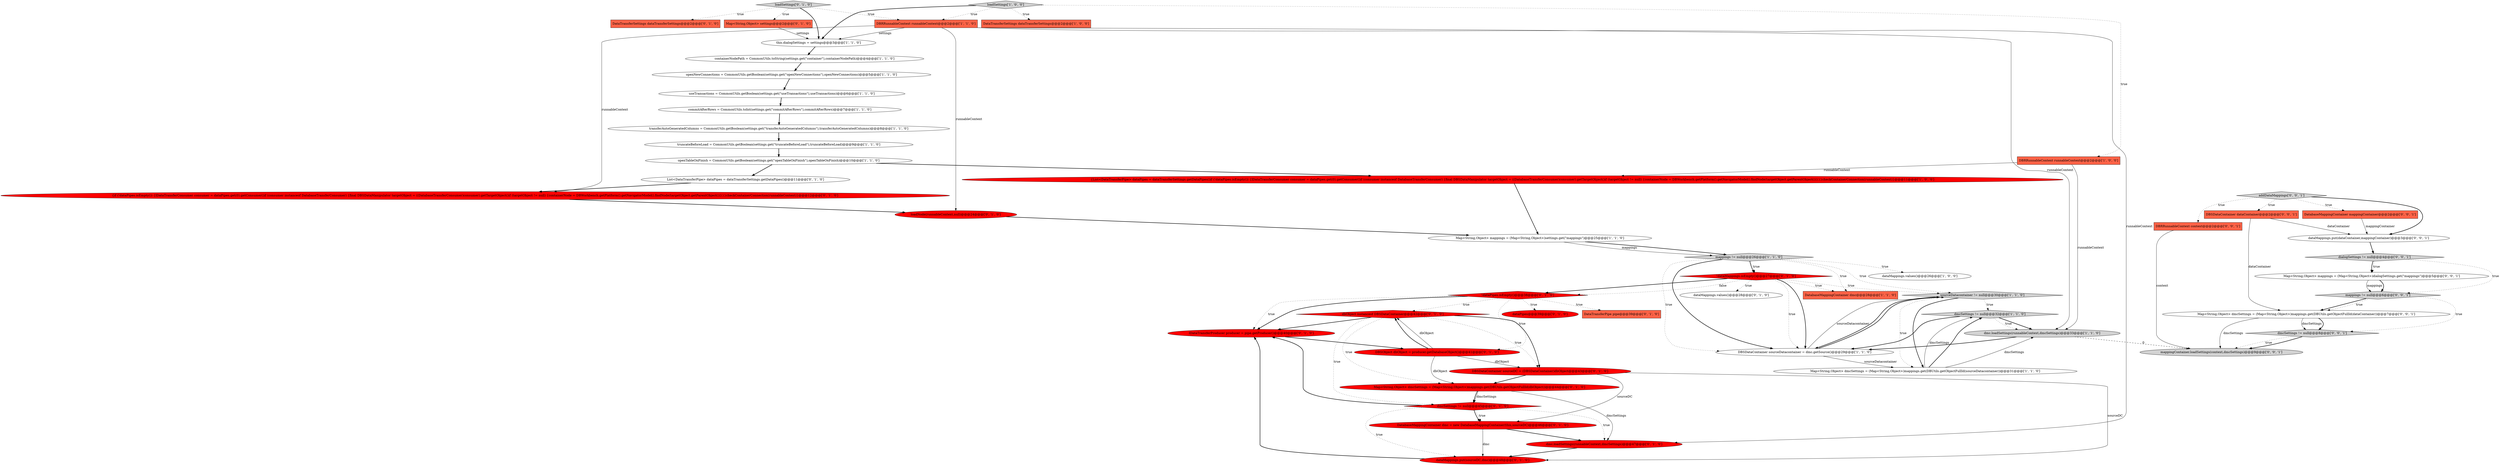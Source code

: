 digraph {
21 [style = filled, label = "this.dialogSettings = settings@@@3@@@['1', '1', '0']", fillcolor = white, shape = ellipse image = "AAA0AAABBB1BBB"];
14 [style = filled, label = "useTransactions = CommonUtils.getBoolean(settings.get(\"useTransactions\"),useTransactions)@@@6@@@['1', '1', '0']", fillcolor = white, shape = ellipse image = "AAA0AAABBB1BBB"];
13 [style = filled, label = "Map<String,Object> mappings = (Map<String,Object>)settings.get(\"mappings\")@@@25@@@['1', '1', '0']", fillcolor = white, shape = ellipse image = "AAA0AAABBB1BBB"];
1 [style = filled, label = "DataTransferSettings dataTransferSettings@@@2@@@['1', '0', '0']", fillcolor = tomato, shape = box image = "AAA0AAABBB1BBB"];
34 [style = filled, label = "List<DataTransferPipe> dataPipes = dataTransferSettings.getDataPipes()@@@11@@@['0', '1', '0']", fillcolor = white, shape = ellipse image = "AAA0AAABBB2BBB"];
36 [style = filled, label = "!dataPipes.isEmpty()@@@38@@@['0', '1', '0']", fillcolor = red, shape = diamond image = "AAA1AAABBB2BBB"];
23 [style = filled, label = "dbObject instanceof DBSDataContainer@@@42@@@['0', '1', '0']", fillcolor = red, shape = diamond image = "AAA1AAABBB2BBB"];
19 [style = filled, label = "loadSettings['1', '0', '0']", fillcolor = lightgray, shape = diamond image = "AAA0AAABBB1BBB"];
6 [style = filled, label = "dataMappings.values()@@@26@@@['1', '0', '0']", fillcolor = white, shape = ellipse image = "AAA0AAABBB1BBB"];
47 [style = filled, label = "DBSDataContainer dataContainer@@@2@@@['0', '0', '1']", fillcolor = tomato, shape = box image = "AAA0AAABBB3BBB"];
49 [style = filled, label = "dmcSettings != null@@@8@@@['0', '0', '1']", fillcolor = lightgray, shape = diamond image = "AAA0AAABBB3BBB"];
18 [style = filled, label = "dmcSettings != null@@@32@@@['1', '1', '0']", fillcolor = lightgray, shape = diamond image = "AAA0AAABBB1BBB"];
12 [style = filled, label = "containerNodePath = CommonUtils.toString(settings.get(\"container\"),containerNodePath)@@@4@@@['1', '1', '0']", fillcolor = white, shape = ellipse image = "AAA0AAABBB1BBB"];
9 [style = filled, label = "dmc.loadSettings(runnableContext,dmcSettings)@@@33@@@['1', '1', '0']", fillcolor = lightgray, shape = ellipse image = "AAA0AAABBB1BBB"];
3 [style = filled, label = "openTableOnFinish = CommonUtils.getBoolean(settings.get(\"openTableOnFinish\"),openTableOnFinish)@@@10@@@['1', '1', '0']", fillcolor = white, shape = ellipse image = "AAA0AAABBB1BBB"];
31 [style = filled, label = "loadSettings['0', '1', '0']", fillcolor = lightgray, shape = diamond image = "AAA0AAABBB2BBB"];
41 [style = filled, label = "dataPipes@@@39@@@['0', '1', '0']", fillcolor = red, shape = ellipse image = "AAA1AAABBB2BBB"];
16 [style = filled, label = "DBRRunnableContext runnableContext@@@2@@@['1', '1', '0']", fillcolor = tomato, shape = box image = "AAA0AAABBB1BBB"];
44 [style = filled, label = "dataMappings.put(dataContainer,mappingContainer)@@@3@@@['0', '0', '1']", fillcolor = white, shape = ellipse image = "AAA0AAABBB3BBB"];
45 [style = filled, label = "addDataMappings['0', '0', '1']", fillcolor = lightgray, shape = diamond image = "AAA0AAABBB3BBB"];
27 [style = filled, label = "loadNode(runnableContext,null)@@@24@@@['0', '1', '0']", fillcolor = red, shape = ellipse image = "AAA1AAABBB2BBB"];
8 [style = filled, label = "sourceDatacontainer != null@@@30@@@['1', '1', '0']", fillcolor = lightgray, shape = diamond image = "AAA0AAABBB1BBB"];
0 [style = filled, label = "mappings != null@@@26@@@['1', '1', '0']", fillcolor = lightgray, shape = diamond image = "AAA0AAABBB1BBB"];
32 [style = filled, label = "IDataTransferProducer producer = pipe.getProducer()@@@40@@@['0', '1', '0']", fillcolor = red, shape = ellipse image = "AAA1AAABBB2BBB"];
51 [style = filled, label = "dialogSettings != null@@@4@@@['0', '0', '1']", fillcolor = lightgray, shape = diamond image = "AAA0AAABBB3BBB"];
52 [style = filled, label = "DatabaseMappingContainer mappingContainer@@@2@@@['0', '0', '1']", fillcolor = tomato, shape = box image = "AAA0AAABBB3BBB"];
24 [style = filled, label = "DatabaseMappingContainer dmc = new DatabaseMappingContainer(this,sourceDC)@@@46@@@['0', '1', '0']", fillcolor = red, shape = ellipse image = "AAA1AAABBB2BBB"];
29 [style = filled, label = "!dataMappings.isEmpty()@@@27@@@['0', '1', '0']", fillcolor = red, shape = diamond image = "AAA1AAABBB2BBB"];
5 [style = filled, label = "openNewConnections = CommonUtils.getBoolean(settings.get(\"openNewConnections\"),openNewConnections)@@@5@@@['1', '1', '0']", fillcolor = white, shape = ellipse image = "AAA0AAABBB1BBB"];
20 [style = filled, label = "transferAutoGeneratedColumns = CommonUtils.getBoolean(settings.get(\"transferAutoGeneratedColumns\"),transferAutoGeneratedColumns)@@@8@@@['1', '1', '0']", fillcolor = white, shape = ellipse image = "AAA0AAABBB1BBB"];
4 [style = filled, label = "Map<String,Object> dmcSettings = (Map<String,Object>)mappings.get(DBUtils.getObjectFullId(sourceDatacontainer))@@@31@@@['1', '1', '0']", fillcolor = white, shape = ellipse image = "AAA0AAABBB1BBB"];
30 [style = filled, label = "dmc.loadSettings(runnableContext,dmcSettings)@@@47@@@['0', '1', '0']", fillcolor = red, shape = ellipse image = "AAA1AAABBB2BBB"];
26 [style = filled, label = "{if (!dataPipes.isEmpty()) {IDataTransferConsumer consumer = dataPipes.get(0).getConsumer()if (consumer instanceof DatabaseTransferConsumer) {final DBSDataManipulator targetObject = ((DatabaseTransferConsumer)consumer).getTargetObject()if (targetObject != null) {containerNode = DBWorkbench.getPlatform().getNavigatorModel().findNode(targetObject.getParentObject())}}}checkContainerConnection(runnableContext)}@@@12@@@['0', '1', '0']", fillcolor = red, shape = ellipse image = "AAA1AAABBB2BBB"];
37 [style = filled, label = "DataTransferPipe pipe@@@39@@@['0', '1', '0']", fillcolor = tomato, shape = box image = "AAA0AAABBB2BBB"];
2 [style = filled, label = "DBRRunnableContext runnableContext@@@2@@@['1', '0', '0']", fillcolor = tomato, shape = box image = "AAA0AAABBB1BBB"];
15 [style = filled, label = "truncateBeforeLoad = CommonUtils.getBoolean(settings.get(\"truncateBeforeLoad\"),truncateBeforeLoad)@@@9@@@['1', '1', '0']", fillcolor = white, shape = ellipse image = "AAA0AAABBB1BBB"];
33 [style = filled, label = "DBSDataContainer sourceDC = (DBSDataContainer)dbObject@@@43@@@['0', '1', '0']", fillcolor = red, shape = ellipse image = "AAA1AAABBB2BBB"];
48 [style = filled, label = "DBRRunnableContext context@@@2@@@['0', '0', '1']", fillcolor = tomato, shape = box image = "AAA0AAABBB3BBB"];
17 [style = filled, label = "commitAfterRows = CommonUtils.toInt(settings.get(\"commitAfterRows\"),commitAfterRows)@@@7@@@['1', '1', '0']", fillcolor = white, shape = ellipse image = "AAA0AAABBB1BBB"];
50 [style = filled, label = "Map<String,Object> dmcSettings = (Map<String,Object>)mappings.get(DBUtils.getObjectFullId(dataContainer))@@@7@@@['0', '0', '1']", fillcolor = white, shape = ellipse image = "AAA0AAABBB3BBB"];
40 [style = filled, label = "dmcSettings != null@@@45@@@['0', '1', '0']", fillcolor = red, shape = diamond image = "AAA1AAABBB2BBB"];
39 [style = filled, label = "dataMappings.put(sourceDC,dmc)@@@48@@@['0', '1', '0']", fillcolor = red, shape = ellipse image = "AAA1AAABBB2BBB"];
42 [style = filled, label = "mappings != null@@@6@@@['0', '0', '1']", fillcolor = lightgray, shape = diamond image = "AAA0AAABBB3BBB"];
7 [style = filled, label = "DBSDataContainer sourceDatacontainer = dmc.getSource()@@@29@@@['1', '1', '0']", fillcolor = white, shape = ellipse image = "AAA0AAABBB1BBB"];
38 [style = filled, label = "DBSObject dbObject = producer.getDatabaseObject()@@@41@@@['0', '1', '0']", fillcolor = red, shape = ellipse image = "AAA1AAABBB2BBB"];
43 [style = filled, label = "Map<String,Object> mappings = (Map<String,Object>)dialogSettings.get(\"mappings\")@@@5@@@['0', '0', '1']", fillcolor = white, shape = ellipse image = "AAA0AAABBB3BBB"];
28 [style = filled, label = "DataTransferSettings dataTransferSettings@@@2@@@['0', '1', '0']", fillcolor = tomato, shape = box image = "AAA0AAABBB2BBB"];
25 [style = filled, label = "Map<String,Object> dmcSettings = (Map<String,Object>)mappings.get(DBUtils.getObjectFullId(dbObject))@@@44@@@['0', '1', '0']", fillcolor = red, shape = ellipse image = "AAA1AAABBB2BBB"];
46 [style = filled, label = "mappingContainer.loadSettings(context,dmcSettings)@@@9@@@['0', '0', '1']", fillcolor = lightgray, shape = ellipse image = "AAA0AAABBB3BBB"];
11 [style = filled, label = "DatabaseMappingContainer dmc@@@28@@@['1', '1', '0']", fillcolor = tomato, shape = box image = "AAA0AAABBB1BBB"];
10 [style = filled, label = "{List<DataTransferPipe> dataPipes = dataTransferSettings.getDataPipes()if (!dataPipes.isEmpty()) {IDataTransferConsumer consumer = dataPipes.get(0).getConsumer()if (consumer instanceof DatabaseTransferConsumer) {final DBSDataManipulator targetObject = ((DatabaseTransferConsumer)consumer).getTargetObject()if (targetObject != null) {containerNode = DBWorkbench.getPlatform().getNavigatorModel().findNode(targetObject.getParentObject())}}}checkContainerConnection(runnableContext)}@@@11@@@['1', '0', '0']", fillcolor = red, shape = ellipse image = "AAA1AAABBB1BBB"];
22 [style = filled, label = "dataMappings.values()@@@28@@@['0', '1', '0']", fillcolor = white, shape = ellipse image = "AAA0AAABBB2BBB"];
35 [style = filled, label = "Map<String,Object> settings@@@2@@@['0', '1', '0']", fillcolor = tomato, shape = box image = "AAA0AAABBB2BBB"];
27->13 [style = bold, label=""];
33->24 [style = solid, label="sourceDC"];
40->39 [style = dotted, label="true"];
13->0 [style = solid, label="mappings"];
16->30 [style = solid, label="runnableContext"];
12->5 [style = bold, label=""];
38->23 [style = solid, label="dbObject"];
29->36 [style = dotted, label="false"];
2->10 [style = solid, label="runnableContext"];
38->33 [style = solid, label="dbObject"];
43->42 [style = bold, label=""];
14->17 [style = bold, label=""];
31->21 [style = bold, label=""];
9->7 [style = bold, label=""];
7->8 [style = bold, label=""];
0->6 [style = dotted, label="true"];
36->38 [style = dotted, label="true"];
8->4 [style = dotted, label="true"];
29->8 [style = dotted, label="true"];
24->30 [style = bold, label=""];
3->34 [style = bold, label=""];
44->51 [style = bold, label=""];
25->30 [style = solid, label="dmcSettings"];
23->33 [style = bold, label=""];
25->40 [style = solid, label="dmcSettings"];
52->44 [style = solid, label="mappingContainer"];
34->26 [style = bold, label=""];
33->25 [style = bold, label=""];
31->28 [style = dotted, label="true"];
51->42 [style = dotted, label="true"];
7->8 [style = solid, label="sourceDatacontainer"];
47->50 [style = solid, label="dataContainer"];
48->46 [style = solid, label="context"];
40->24 [style = bold, label=""];
51->43 [style = dotted, label="true"];
8->4 [style = bold, label=""];
9->46 [style = dashed, label="0"];
20->15 [style = bold, label=""];
0->11 [style = dotted, label="true"];
25->40 [style = bold, label=""];
0->7 [style = dotted, label="true"];
17->20 [style = bold, label=""];
50->46 [style = solid, label="dmcSettings"];
29->36 [style = bold, label=""];
43->42 [style = solid, label="mappings"];
45->52 [style = dotted, label="true"];
40->30 [style = dotted, label="true"];
0->29 [style = bold, label=""];
4->9 [style = solid, label="dmcSettings"];
4->18 [style = bold, label=""];
50->49 [style = bold, label=""];
2->9 [style = solid, label="runnableContext"];
0->7 [style = bold, label=""];
23->40 [style = dotted, label="true"];
0->8 [style = dotted, label="true"];
3->10 [style = bold, label=""];
26->27 [style = bold, label=""];
45->48 [style = dotted, label="true"];
49->46 [style = bold, label=""];
18->9 [style = bold, label=""];
8->18 [style = dotted, label="true"];
23->33 [style = dotted, label="true"];
38->25 [style = solid, label="dbObject"];
18->7 [style = bold, label=""];
49->46 [style = dotted, label="true"];
16->9 [style = solid, label="runnableContext"];
13->0 [style = bold, label=""];
19->1 [style = dotted, label="true"];
50->49 [style = solid, label="dmcSettings"];
31->35 [style = dotted, label="true"];
29->7 [style = dotted, label="true"];
23->32 [style = bold, label=""];
36->32 [style = dotted, label="true"];
24->39 [style = solid, label="dmc"];
16->27 [style = solid, label="runnableContext"];
15->3 [style = bold, label=""];
45->44 [style = bold, label=""];
36->37 [style = dotted, label="true"];
21->12 [style = bold, label=""];
29->22 [style = dotted, label="true"];
42->49 [style = dotted, label="true"];
10->13 [style = bold, label=""];
33->39 [style = solid, label="sourceDC"];
39->32 [style = bold, label=""];
18->9 [style = dotted, label="true"];
40->32 [style = bold, label=""];
51->43 [style = bold, label=""];
36->23 [style = dotted, label="true"];
23->25 [style = dotted, label="true"];
45->47 [style = dotted, label="true"];
29->11 [style = dotted, label="true"];
19->21 [style = bold, label=""];
36->41 [style = dotted, label="true"];
42->50 [style = bold, label=""];
4->18 [style = solid, label="dmcSettings"];
42->50 [style = dotted, label="true"];
19->2 [style = dotted, label="true"];
40->24 [style = dotted, label="true"];
36->32 [style = bold, label=""];
38->23 [style = bold, label=""];
16->21 [style = solid, label="settings"];
35->21 [style = solid, label="settings"];
5->14 [style = bold, label=""];
31->16 [style = dotted, label="true"];
8->7 [style = bold, label=""];
16->26 [style = solid, label="runnableContext"];
32->38 [style = bold, label=""];
0->29 [style = dotted, label="true"];
19->16 [style = dotted, label="true"];
30->39 [style = bold, label=""];
29->7 [style = bold, label=""];
47->44 [style = solid, label="dataContainer"];
7->4 [style = solid, label="sourceDatacontainer"];
}
